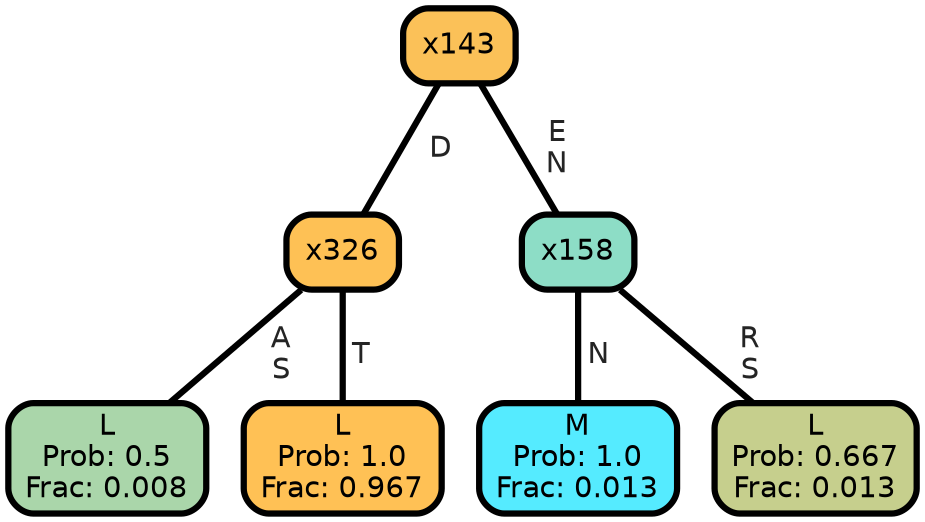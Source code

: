 graph Tree {
node [shape=box, style="filled, rounded",color="black",penwidth="3",fontcolor="black",                 fontname=helvetica] ;
graph [ranksep="0 equally", splines=straight,                 bgcolor=transparent, dpi=200] ;
edge [fontname=helvetica, fontweight=bold,fontcolor=grey14,color=black] ;
0 [label="L
Prob: 0.5
Frac: 0.008", fillcolor="#aad6aa"] ;
1 [label="x326", fillcolor="#fec155"] ;
2 [label="L
Prob: 1.0
Frac: 0.967", fillcolor="#ffc155"] ;
3 [label="x143", fillcolor="#fbc158"] ;
4 [label="M
Prob: 1.0
Frac: 0.013", fillcolor="#55ebff"] ;
5 [label="x158", fillcolor="#8dddc6"] ;
6 [label="L
Prob: 0.667
Frac: 0.013", fillcolor="#c6cf8d"] ;
1 -- 0 [label=" A\n S",penwidth=3] ;
1 -- 2 [label=" T",penwidth=3] ;
3 -- 1 [label=" D",penwidth=3] ;
3 -- 5 [label=" E\n N",penwidth=3] ;
5 -- 4 [label=" N",penwidth=3] ;
5 -- 6 [label=" R\n S",penwidth=3] ;
{rank = same;}}